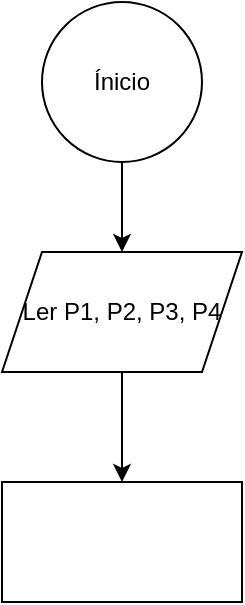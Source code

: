 <mxfile version="24.7.17">
  <diagram name="Página-1" id="t-Y8MbZWUspfaIM4doJf">
    <mxGraphModel dx="1009" dy="573" grid="1" gridSize="10" guides="1" tooltips="1" connect="1" arrows="1" fold="1" page="1" pageScale="1" pageWidth="827" pageHeight="1169" math="0" shadow="0">
      <root>
        <mxCell id="0" />
        <mxCell id="1" parent="0" />
        <mxCell id="OQe3m40f6RcweIfARJ8S-4" style="edgeStyle=orthogonalEdgeStyle;rounded=0;orthogonalLoop=1;jettySize=auto;html=1;entryX=0.5;entryY=0;entryDx=0;entryDy=0;" edge="1" parent="1" source="FPkFMD_mEpgcOzCc-wzM-2" target="OQe3m40f6RcweIfARJ8S-1">
          <mxGeometry relative="1" as="geometry" />
        </mxCell>
        <mxCell id="FPkFMD_mEpgcOzCc-wzM-2" value="Ler P1, P2, P3, P4" style="shape=parallelogram;perimeter=parallelogramPerimeter;whiteSpace=wrap;html=1;fixedSize=1;" parent="1" vertex="1">
          <mxGeometry x="380" y="585" width="120" height="60" as="geometry" />
        </mxCell>
        <mxCell id="OQe3m40f6RcweIfARJ8S-1" value="" style="rounded=0;whiteSpace=wrap;html=1;" vertex="1" parent="1">
          <mxGeometry x="380" y="700" width="120" height="60" as="geometry" />
        </mxCell>
        <mxCell id="OQe3m40f6RcweIfARJ8S-3" style="edgeStyle=orthogonalEdgeStyle;rounded=0;orthogonalLoop=1;jettySize=auto;html=1;" edge="1" parent="1" source="OQe3m40f6RcweIfARJ8S-2" target="FPkFMD_mEpgcOzCc-wzM-2">
          <mxGeometry relative="1" as="geometry" />
        </mxCell>
        <mxCell id="OQe3m40f6RcweIfARJ8S-2" value="Ínicio" style="ellipse;whiteSpace=wrap;html=1;aspect=fixed;" vertex="1" parent="1">
          <mxGeometry x="400" y="460" width="80" height="80" as="geometry" />
        </mxCell>
      </root>
    </mxGraphModel>
  </diagram>
</mxfile>
